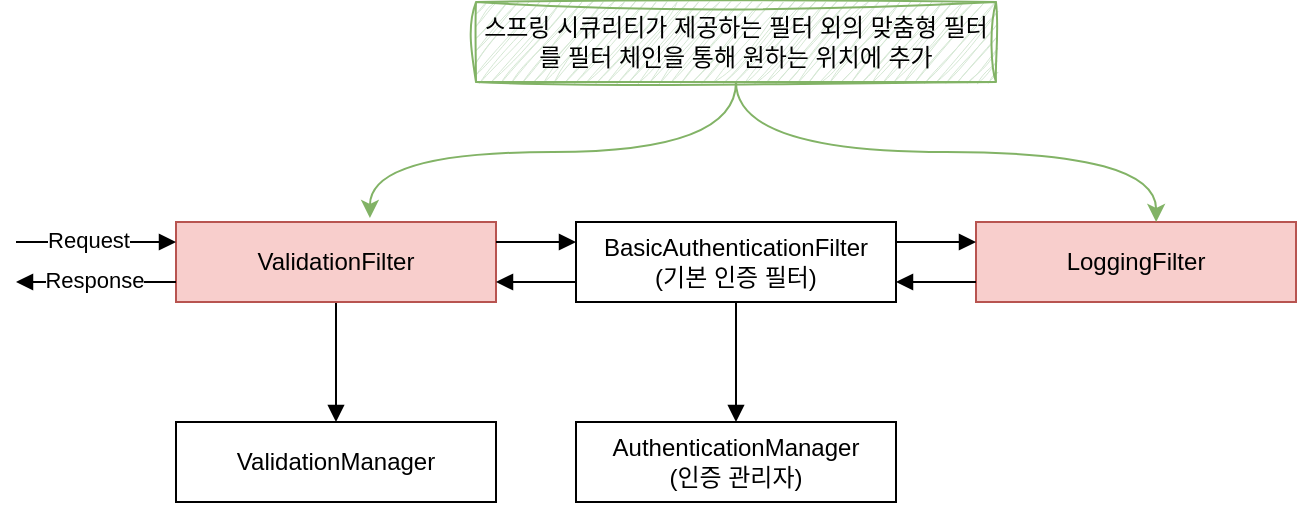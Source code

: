 <mxfile version="23.0.2" type="device">
  <diagram name="페이지-1" id="w1GxS1VJKT5vIODNvtOw">
    <mxGraphModel dx="1114" dy="894" grid="1" gridSize="10" guides="1" tooltips="1" connect="1" arrows="1" fold="1" page="1" pageScale="1" pageWidth="827" pageHeight="1169" math="0" shadow="0">
      <root>
        <mxCell id="0" />
        <mxCell id="1" parent="0" />
        <mxCell id="NDCgCx9G-yhAZLhA_6M0-19" style="edgeStyle=orthogonalEdgeStyle;rounded=0;orthogonalLoop=1;jettySize=auto;html=1;entryX=0.5;entryY=0;entryDx=0;entryDy=0;endArrow=block;endFill=1;" parent="1" source="NDCgCx9G-yhAZLhA_6M0-1" target="NDCgCx9G-yhAZLhA_6M0-2" edge="1">
          <mxGeometry relative="1" as="geometry" />
        </mxCell>
        <mxCell id="NDCgCx9G-yhAZLhA_6M0-1" value="BasicAuthenticationFilter&lt;br&gt;(기본 인증 필터)" style="rounded=0;whiteSpace=wrap;html=1;" parent="1" vertex="1">
          <mxGeometry x="300" y="200" width="160" height="40" as="geometry" />
        </mxCell>
        <mxCell id="NDCgCx9G-yhAZLhA_6M0-2" value="AuthenticationManager&lt;br&gt;(인증 관리자)" style="rounded=0;whiteSpace=wrap;html=1;" parent="1" vertex="1">
          <mxGeometry x="300" y="300" width="160" height="40" as="geometry" />
        </mxCell>
        <mxCell id="NDCgCx9G-yhAZLhA_6M0-3" value="ValidationManager" style="rounded=0;whiteSpace=wrap;html=1;" parent="1" vertex="1">
          <mxGeometry x="100" y="300" width="160" height="40" as="geometry" />
        </mxCell>
        <mxCell id="NDCgCx9G-yhAZLhA_6M0-18" style="edgeStyle=orthogonalEdgeStyle;rounded=0;orthogonalLoop=1;jettySize=auto;html=1;endArrow=block;endFill=1;" parent="1" source="NDCgCx9G-yhAZLhA_6M0-4" target="NDCgCx9G-yhAZLhA_6M0-3" edge="1">
          <mxGeometry relative="1" as="geometry" />
        </mxCell>
        <mxCell id="NDCgCx9G-yhAZLhA_6M0-4" value="ValidationFilter" style="rounded=0;whiteSpace=wrap;html=1;fillColor=#f8cecc;strokeColor=#b85450;" parent="1" vertex="1">
          <mxGeometry x="100" y="200" width="160" height="40" as="geometry" />
        </mxCell>
        <mxCell id="NDCgCx9G-yhAZLhA_6M0-5" value="LoggingFilter" style="rounded=0;whiteSpace=wrap;html=1;fillColor=#f8cecc;strokeColor=#b85450;" parent="1" vertex="1">
          <mxGeometry x="500" y="200" width="160" height="40" as="geometry" />
        </mxCell>
        <mxCell id="NDCgCx9G-yhAZLhA_6M0-6" value="" style="endArrow=block;html=1;rounded=0;endFill=1;" parent="1" edge="1">
          <mxGeometry width="50" height="50" relative="1" as="geometry">
            <mxPoint x="20" y="210" as="sourcePoint" />
            <mxPoint x="100" y="210" as="targetPoint" />
          </mxGeometry>
        </mxCell>
        <mxCell id="NDCgCx9G-yhAZLhA_6M0-20" value="Request" style="edgeLabel;html=1;align=center;verticalAlign=middle;resizable=0;points=[];" parent="NDCgCx9G-yhAZLhA_6M0-6" vertex="1" connectable="0">
          <mxGeometry x="-0.325" relative="1" as="geometry">
            <mxPoint x="9" y="-1" as="offset" />
          </mxGeometry>
        </mxCell>
        <mxCell id="NDCgCx9G-yhAZLhA_6M0-7" value="" style="endArrow=block;html=1;rounded=0;endFill=1;" parent="1" edge="1">
          <mxGeometry width="50" height="50" relative="1" as="geometry">
            <mxPoint x="260" y="210" as="sourcePoint" />
            <mxPoint x="300" y="210" as="targetPoint" />
          </mxGeometry>
        </mxCell>
        <mxCell id="NDCgCx9G-yhAZLhA_6M0-8" value="" style="endArrow=none;html=1;rounded=0;endFill=0;startArrow=block;startFill=1;" parent="1" edge="1">
          <mxGeometry width="50" height="50" relative="1" as="geometry">
            <mxPoint x="20" y="230" as="sourcePoint" />
            <mxPoint x="100" y="230" as="targetPoint" />
          </mxGeometry>
        </mxCell>
        <mxCell id="NDCgCx9G-yhAZLhA_6M0-21" value="Response" style="edgeLabel;html=1;align=center;verticalAlign=middle;resizable=0;points=[];" parent="NDCgCx9G-yhAZLhA_6M0-8" vertex="1" connectable="0">
          <mxGeometry x="-0.45" relative="1" as="geometry">
            <mxPoint x="17" y="-1" as="offset" />
          </mxGeometry>
        </mxCell>
        <mxCell id="NDCgCx9G-yhAZLhA_6M0-15" value="" style="endArrow=block;html=1;rounded=0;endFill=1;" parent="1" edge="1">
          <mxGeometry width="50" height="50" relative="1" as="geometry">
            <mxPoint x="460" y="210" as="sourcePoint" />
            <mxPoint x="500" y="210" as="targetPoint" />
          </mxGeometry>
        </mxCell>
        <mxCell id="NDCgCx9G-yhAZLhA_6M0-16" value="" style="endArrow=none;html=1;rounded=0;endFill=0;startArrow=block;startFill=1;" parent="1" edge="1">
          <mxGeometry width="50" height="50" relative="1" as="geometry">
            <mxPoint x="260" y="230" as="sourcePoint" />
            <mxPoint x="300" y="230" as="targetPoint" />
          </mxGeometry>
        </mxCell>
        <mxCell id="NDCgCx9G-yhAZLhA_6M0-17" value="" style="endArrow=none;html=1;rounded=0;endFill=0;startArrow=block;startFill=1;" parent="1" edge="1">
          <mxGeometry width="50" height="50" relative="1" as="geometry">
            <mxPoint x="460" y="230" as="sourcePoint" />
            <mxPoint x="500" y="230" as="targetPoint" />
          </mxGeometry>
        </mxCell>
        <mxCell id="NDCgCx9G-yhAZLhA_6M0-23" value="스프링 시큐리티가 제공하는 필터 외의 맞춤형 필터를 필터 체인을 통해 원하는 위치에 추가" style="text;html=1;strokeColor=#82b366;fillColor=#d5e8d4;align=center;verticalAlign=middle;whiteSpace=wrap;rounded=0;shadow=0;glass=0;sketch=1;curveFitting=1;jiggle=2;" parent="1" vertex="1">
          <mxGeometry x="250" y="90" width="260" height="40" as="geometry" />
        </mxCell>
        <mxCell id="NDCgCx9G-yhAZLhA_6M0-24" style="edgeStyle=orthogonalEdgeStyle;rounded=0;orthogonalLoop=1;jettySize=auto;html=1;entryX=0.606;entryY=-0.05;entryDx=0;entryDy=0;entryPerimeter=0;fillColor=#d5e8d4;strokeColor=#82b366;curved=1;" parent="1" source="NDCgCx9G-yhAZLhA_6M0-23" target="NDCgCx9G-yhAZLhA_6M0-4" edge="1">
          <mxGeometry relative="1" as="geometry" />
        </mxCell>
        <mxCell id="NDCgCx9G-yhAZLhA_6M0-25" style="edgeStyle=orthogonalEdgeStyle;rounded=0;orthogonalLoop=1;jettySize=auto;html=1;entryX=0.563;entryY=0;entryDx=0;entryDy=0;entryPerimeter=0;curved=1;fillColor=#d5e8d4;strokeColor=#82b366;" parent="1" source="NDCgCx9G-yhAZLhA_6M0-23" target="NDCgCx9G-yhAZLhA_6M0-5" edge="1">
          <mxGeometry relative="1" as="geometry" />
        </mxCell>
      </root>
    </mxGraphModel>
  </diagram>
</mxfile>
